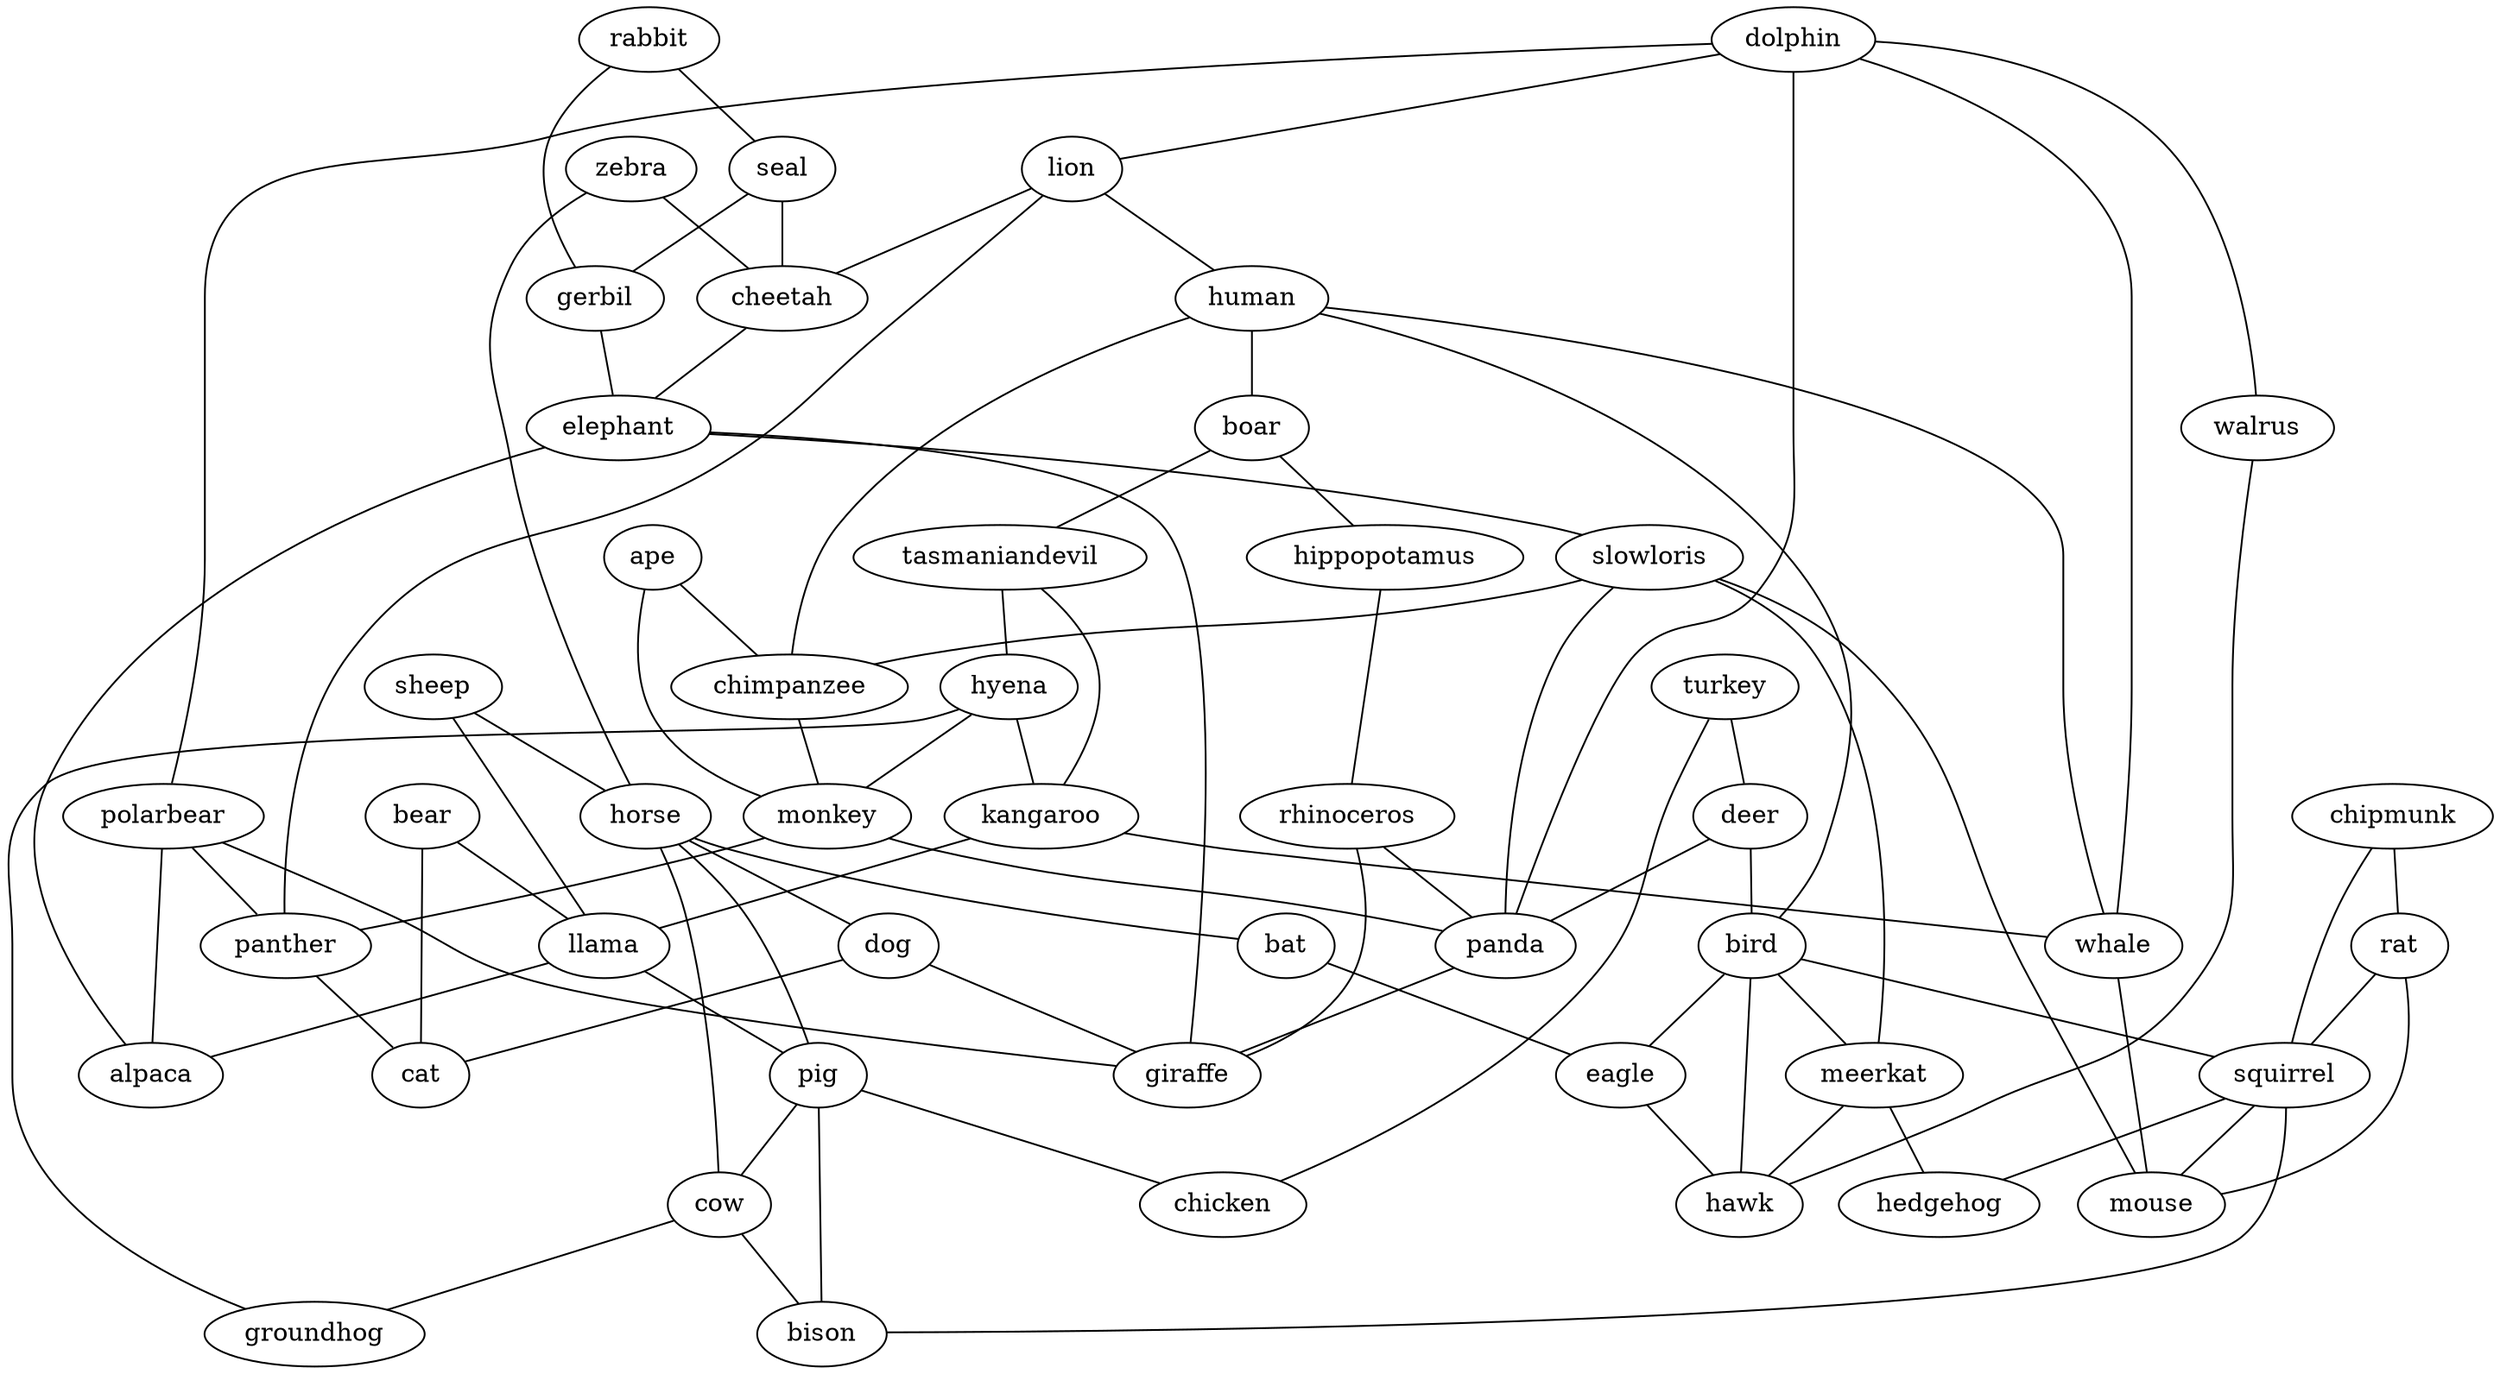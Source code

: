 strict graph  {
	rabbit -- seal	 [weight=1];
	rabbit -- gerbil	 [weight=1];
	turkey -- deer	 [weight=1];
	turkey -- chicken	 [weight=1];
	dolphin -- lion	 [weight=1];
	dolphin -- polarbear	 [weight=1];
	dolphin -- whale	 [weight=1];
	dolphin -- panda	 [weight=1];
	dolphin -- walrus	 [weight=1];
	deer -- bird	 [weight=1];
	deer -- panda	 [weight=1];
	lion -- human	 [weight=1];
	lion -- cheetah	 [weight=1];
	lion -- panther	 [weight=1];
	zebra -- cheetah	 [weight=1];
	zebra -- horse	 [weight=1];
	human -- boar	 [weight=1];
	human -- bird	 [weight=1];
	human -- chimpanzee	 [weight=1];
	human -- whale	 [weight=1];
	seal -- gerbil	 [weight=1];
	seal -- cheetah	 [weight=1];
	boar -- hippopotamus	 [weight=1];
	boar -- tasmaniandevil	 [weight=1];
	hippopotamus -- rhinoceros	 [weight=1];
	tasmaniandevil -- hyena	 [weight=1];
	tasmaniandevil -- kangaroo	 [weight=1];
	hyena -- kangaroo	 [weight=1];
	hyena -- monkey	 [weight=1];
	hyena -- groundhog	 [weight=1];
	gerbil -- elephant	 [weight=1];
	rhinoceros -- panda	 [weight=1];
	rhinoceros -- giraffe	 [weight=1];
	chipmunk -- rat	 [weight=1];
	chipmunk -- squirrel	 [weight=1];
	cheetah -- elephant	 [weight=1];
	ape -- chimpanzee	 [weight=1];
	ape -- monkey	 [weight=1];
	bird -- squirrel	 [weight=1];
	bird -- meerkat	 [weight=1];
	bird -- eagle	 [weight=1];
	bird -- hawk	 [weight=1];
	rat -- squirrel	 [weight=1];
	rat -- mouse	 [weight=1];
	polarbear -- alpaca	 [weight=1];
	polarbear -- panther	 [weight=1];
	polarbear -- giraffe	 [weight=1];
	sheep -- horse	 [weight=1];
	sheep -- llama	 [weight=1];
	squirrel -- bison	 [weight=1];
	squirrel -- mouse	 [weight=1];
	squirrel -- hedgehog	 [weight=1];
	kangaroo -- llama	 [weight=1];
	kangaroo -- whale	 [weight=1];
	elephant -- slowloris	 [weight=1];
	elephant -- alpaca	 [weight=1];
	elephant -- giraffe	 [weight=1];
	horse -- pig	 [weight=1];
	horse -- bat	 [weight=1];
	horse -- cow	 [weight=1];
	horse -- dog	 [weight=1];
	bear -- llama	 [weight=1];
	bear -- cat	 [weight=1];
	slowloris -- chimpanzee	 [weight=1];
	slowloris -- panda	 [weight=1];
	slowloris -- meerkat	 [weight=1];
	slowloris -- mouse	 [weight=1];
	chimpanzee -- monkey	 [weight=1];
	llama -- alpaca	 [weight=1];
	llama -- pig	 [weight=1];
	whale -- mouse	 [weight=1];
	pig -- cow	 [weight=1];
	pig -- chicken	 [weight=1];
	pig -- bison	 [weight=1];
	monkey -- panther	 [weight=1];
	monkey -- panda	 [weight=1];
	bat -- eagle	 [weight=1];
	cow -- groundhog	 [weight=1];
	cow -- bison	 [weight=1];
	panther -- cat	 [weight=1];
	dog -- cat	 [weight=1];
	dog -- giraffe	 [weight=1];
	panda -- giraffe	 [weight=1];
	meerkat -- hawk	 [weight=1];
	meerkat -- hedgehog	 [weight=1];
	walrus -- hawk	 [weight=1];
	eagle -- hawk	 [weight=1];
}
